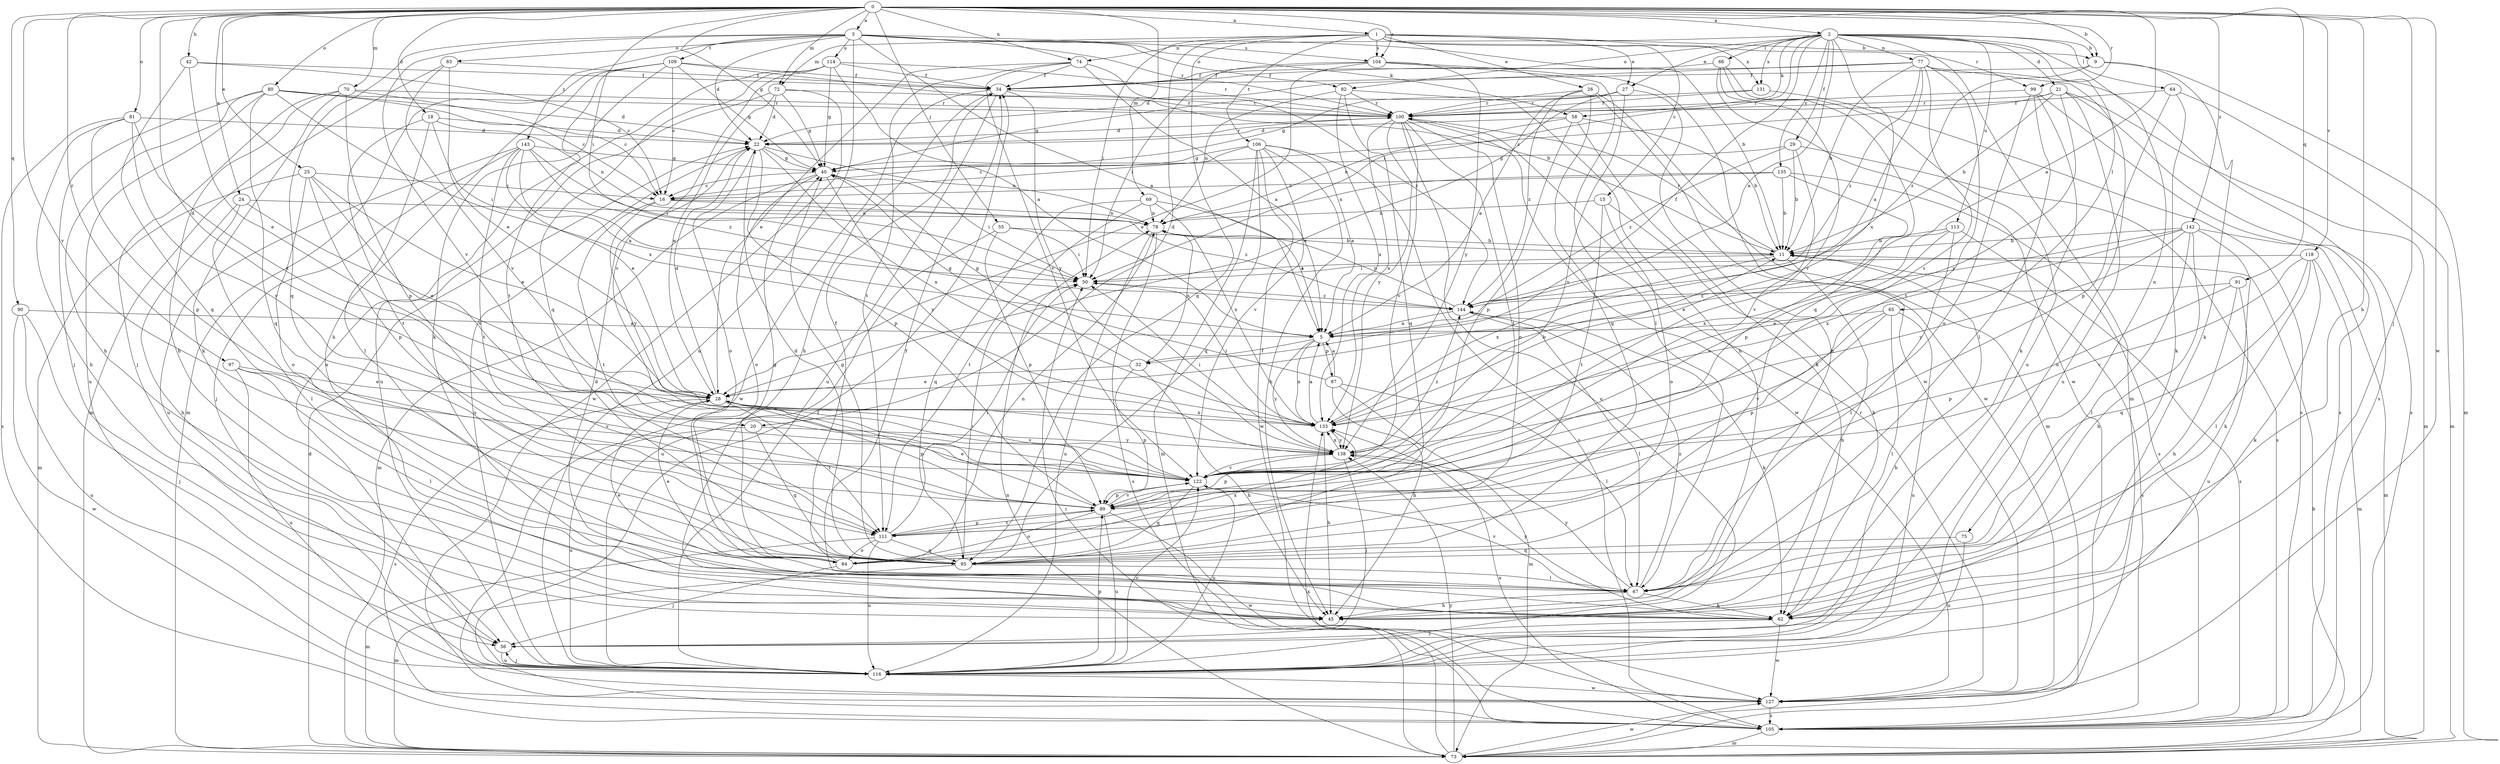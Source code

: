 strict digraph  {
0;
1;
2;
3;
5;
9;
11;
15;
16;
18;
20;
21;
22;
24;
25;
26;
27;
28;
29;
32;
34;
40;
42;
45;
50;
55;
56;
58;
62;
64;
65;
66;
67;
69;
70;
72;
73;
74;
75;
77;
78;
80;
81;
82;
83;
84;
87;
89;
90;
91;
95;
97;
99;
100;
104;
105;
106;
109;
111;
113;
114;
116;
118;
122;
127;
131;
133;
135;
138;
142;
143;
144;
0 -> 1  [label=a];
0 -> 2  [label=a];
0 -> 3  [label=a];
0 -> 5  [label=a];
0 -> 9  [label=b];
0 -> 18  [label=d];
0 -> 20  [label=d];
0 -> 24  [label=e];
0 -> 25  [label=e];
0 -> 40  [label=g];
0 -> 42  [label=h];
0 -> 45  [label=h];
0 -> 50  [label=i];
0 -> 55  [label=j];
0 -> 56  [label=j];
0 -> 69  [label=m];
0 -> 70  [label=m];
0 -> 72  [label=m];
0 -> 74  [label=n];
0 -> 80  [label=o];
0 -> 81  [label=o];
0 -> 90  [label=q];
0 -> 91  [label=q];
0 -> 97  [label=r];
0 -> 99  [label=r];
0 -> 104  [label=s];
0 -> 118  [label=v];
0 -> 122  [label=v];
0 -> 127  [label=w];
0 -> 142  [label=z];
1 -> 9  [label=b];
1 -> 15  [label=c];
1 -> 20  [label=d];
1 -> 26  [label=e];
1 -> 27  [label=e];
1 -> 50  [label=i];
1 -> 72  [label=m];
1 -> 95  [label=q];
1 -> 99  [label=r];
1 -> 104  [label=s];
1 -> 106  [label=t];
1 -> 131  [label=x];
2 -> 5  [label=a];
2 -> 9  [label=b];
2 -> 21  [label=d];
2 -> 27  [label=e];
2 -> 29  [label=f];
2 -> 32  [label=f];
2 -> 50  [label=i];
2 -> 58  [label=k];
2 -> 64  [label=l];
2 -> 65  [label=l];
2 -> 66  [label=l];
2 -> 73  [label=m];
2 -> 74  [label=n];
2 -> 75  [label=n];
2 -> 77  [label=n];
2 -> 82  [label=o];
2 -> 113  [label=u];
2 -> 131  [label=x];
2 -> 133  [label=x];
2 -> 135  [label=y];
3 -> 5  [label=a];
3 -> 11  [label=b];
3 -> 22  [label=d];
3 -> 58  [label=k];
3 -> 82  [label=o];
3 -> 83  [label=o];
3 -> 95  [label=q];
3 -> 100  [label=r];
3 -> 104  [label=s];
3 -> 109  [label=t];
3 -> 114  [label=u];
3 -> 116  [label=u];
3 -> 122  [label=v];
3 -> 143  [label=z];
5 -> 32  [label=f];
5 -> 87  [label=p];
5 -> 133  [label=x];
5 -> 138  [label=y];
9 -> 34  [label=f];
9 -> 62  [label=k];
9 -> 73  [label=m];
9 -> 144  [label=z];
11 -> 45  [label=h];
11 -> 50  [label=i];
11 -> 100  [label=r];
11 -> 105  [label=s];
11 -> 133  [label=x];
15 -> 62  [label=k];
15 -> 78  [label=n];
15 -> 84  [label=o];
15 -> 111  [label=t];
16 -> 78  [label=n];
16 -> 111  [label=t];
16 -> 138  [label=y];
16 -> 144  [label=z];
18 -> 22  [label=d];
18 -> 50  [label=i];
18 -> 67  [label=l];
18 -> 78  [label=n];
18 -> 111  [label=t];
20 -> 95  [label=q];
20 -> 116  [label=u];
20 -> 138  [label=y];
21 -> 11  [label=b];
21 -> 16  [label=c];
21 -> 73  [label=m];
21 -> 100  [label=r];
21 -> 105  [label=s];
21 -> 116  [label=u];
21 -> 138  [label=y];
22 -> 40  [label=g];
22 -> 78  [label=n];
22 -> 84  [label=o];
22 -> 89  [label=p];
22 -> 100  [label=r];
22 -> 116  [label=u];
22 -> 133  [label=x];
24 -> 28  [label=e];
24 -> 45  [label=h];
24 -> 67  [label=l];
24 -> 78  [label=n];
25 -> 16  [label=c];
25 -> 28  [label=e];
25 -> 73  [label=m];
25 -> 84  [label=o];
25 -> 89  [label=p];
25 -> 122  [label=v];
26 -> 5  [label=a];
26 -> 73  [label=m];
26 -> 95  [label=q];
26 -> 100  [label=r];
26 -> 127  [label=w];
26 -> 144  [label=z];
27 -> 28  [label=e];
27 -> 40  [label=g];
27 -> 45  [label=h];
27 -> 100  [label=r];
27 -> 122  [label=v];
28 -> 22  [label=d];
28 -> 89  [label=p];
28 -> 105  [label=s];
28 -> 111  [label=t];
28 -> 122  [label=v];
28 -> 133  [label=x];
29 -> 11  [label=b];
29 -> 40  [label=g];
29 -> 105  [label=s];
29 -> 122  [label=v];
29 -> 144  [label=z];
32 -> 28  [label=e];
32 -> 40  [label=g];
32 -> 45  [label=h];
32 -> 78  [label=n];
32 -> 89  [label=p];
34 -> 45  [label=h];
34 -> 100  [label=r];
34 -> 116  [label=u];
34 -> 127  [label=w];
34 -> 138  [label=y];
40 -> 16  [label=c];
40 -> 50  [label=i];
40 -> 73  [label=m];
40 -> 84  [label=o];
40 -> 138  [label=y];
42 -> 16  [label=c];
42 -> 28  [label=e];
42 -> 34  [label=f];
42 -> 95  [label=q];
50 -> 144  [label=z];
55 -> 11  [label=b];
55 -> 50  [label=i];
55 -> 89  [label=p];
55 -> 116  [label=u];
56 -> 116  [label=u];
58 -> 11  [label=b];
58 -> 22  [label=d];
58 -> 62  [label=k];
58 -> 78  [label=n];
58 -> 89  [label=p];
62 -> 22  [label=d];
62 -> 34  [label=f];
62 -> 56  [label=j];
62 -> 127  [label=w];
62 -> 138  [label=y];
64 -> 62  [label=k];
64 -> 73  [label=m];
64 -> 89  [label=p];
64 -> 100  [label=r];
65 -> 5  [label=a];
65 -> 67  [label=l];
65 -> 89  [label=p];
65 -> 116  [label=u];
65 -> 122  [label=v];
66 -> 34  [label=f];
66 -> 95  [label=q];
66 -> 116  [label=u];
66 -> 122  [label=v];
66 -> 127  [label=w];
67 -> 28  [label=e];
67 -> 45  [label=h];
67 -> 62  [label=k];
67 -> 122  [label=v];
67 -> 138  [label=y];
67 -> 144  [label=z];
69 -> 5  [label=a];
69 -> 78  [label=n];
69 -> 95  [label=q];
69 -> 111  [label=t];
69 -> 133  [label=x];
70 -> 16  [label=c];
70 -> 45  [label=h];
70 -> 56  [label=j];
70 -> 62  [label=k];
70 -> 89  [label=p];
70 -> 100  [label=r];
72 -> 22  [label=d];
72 -> 28  [label=e];
72 -> 40  [label=g];
72 -> 100  [label=r];
72 -> 116  [label=u];
72 -> 127  [label=w];
73 -> 11  [label=b];
73 -> 22  [label=d];
73 -> 78  [label=n];
73 -> 127  [label=w];
73 -> 133  [label=x];
73 -> 138  [label=y];
74 -> 5  [label=a];
74 -> 28  [label=e];
74 -> 34  [label=f];
74 -> 111  [label=t];
74 -> 122  [label=v];
74 -> 144  [label=z];
75 -> 95  [label=q];
75 -> 116  [label=u];
77 -> 5  [label=a];
77 -> 11  [label=b];
77 -> 22  [label=d];
77 -> 34  [label=f];
77 -> 105  [label=s];
77 -> 111  [label=t];
77 -> 116  [label=u];
77 -> 122  [label=v];
77 -> 144  [label=z];
78 -> 11  [label=b];
78 -> 105  [label=s];
78 -> 116  [label=u];
80 -> 16  [label=c];
80 -> 22  [label=d];
80 -> 45  [label=h];
80 -> 56  [label=j];
80 -> 95  [label=q];
80 -> 100  [label=r];
80 -> 116  [label=u];
80 -> 133  [label=x];
81 -> 22  [label=d];
81 -> 45  [label=h];
81 -> 89  [label=p];
81 -> 105  [label=s];
81 -> 122  [label=v];
81 -> 133  [label=x];
82 -> 45  [label=h];
82 -> 78  [label=n];
82 -> 95  [label=q];
82 -> 100  [label=r];
82 -> 133  [label=x];
83 -> 28  [label=e];
83 -> 34  [label=f];
83 -> 73  [label=m];
83 -> 122  [label=v];
84 -> 28  [label=e];
84 -> 34  [label=f];
84 -> 40  [label=g];
84 -> 56  [label=j];
84 -> 78  [label=n];
84 -> 133  [label=x];
87 -> 5  [label=a];
87 -> 40  [label=g];
87 -> 45  [label=h];
87 -> 67  [label=l];
87 -> 73  [label=m];
89 -> 28  [label=e];
89 -> 84  [label=o];
89 -> 111  [label=t];
89 -> 116  [label=u];
89 -> 122  [label=v];
89 -> 127  [label=w];
90 -> 5  [label=a];
90 -> 56  [label=j];
90 -> 116  [label=u];
90 -> 127  [label=w];
91 -> 45  [label=h];
91 -> 89  [label=p];
91 -> 116  [label=u];
91 -> 144  [label=z];
95 -> 22  [label=d];
95 -> 40  [label=g];
95 -> 50  [label=i];
95 -> 67  [label=l];
95 -> 73  [label=m];
97 -> 28  [label=e];
97 -> 67  [label=l];
97 -> 116  [label=u];
97 -> 122  [label=v];
99 -> 62  [label=k];
99 -> 67  [label=l];
99 -> 84  [label=o];
99 -> 100  [label=r];
99 -> 105  [label=s];
100 -> 22  [label=d];
100 -> 84  [label=o];
100 -> 111  [label=t];
100 -> 116  [label=u];
100 -> 122  [label=v];
100 -> 127  [label=w];
100 -> 133  [label=x];
100 -> 138  [label=y];
104 -> 28  [label=e];
104 -> 34  [label=f];
104 -> 50  [label=i];
104 -> 67  [label=l];
104 -> 127  [label=w];
104 -> 138  [label=y];
105 -> 34  [label=f];
105 -> 50  [label=i];
105 -> 73  [label=m];
105 -> 133  [label=x];
106 -> 5  [label=a];
106 -> 16  [label=c];
106 -> 40  [label=g];
106 -> 45  [label=h];
106 -> 73  [label=m];
106 -> 95  [label=q];
106 -> 105  [label=s];
106 -> 122  [label=v];
106 -> 127  [label=w];
109 -> 11  [label=b];
109 -> 16  [label=c];
109 -> 34  [label=f];
109 -> 40  [label=g];
109 -> 45  [label=h];
109 -> 62  [label=k];
109 -> 73  [label=m];
109 -> 111  [label=t];
111 -> 50  [label=i];
111 -> 73  [label=m];
111 -> 84  [label=o];
111 -> 89  [label=p];
111 -> 95  [label=q];
111 -> 116  [label=u];
113 -> 11  [label=b];
113 -> 67  [label=l];
113 -> 105  [label=s];
113 -> 122  [label=v];
113 -> 133  [label=x];
114 -> 5  [label=a];
114 -> 34  [label=f];
114 -> 40  [label=g];
114 -> 95  [label=q];
114 -> 100  [label=r];
114 -> 116  [label=u];
114 -> 122  [label=v];
116 -> 11  [label=b];
116 -> 56  [label=j];
116 -> 89  [label=p];
116 -> 122  [label=v];
116 -> 127  [label=w];
118 -> 50  [label=i];
118 -> 62  [label=k];
118 -> 67  [label=l];
118 -> 73  [label=m];
118 -> 95  [label=q];
118 -> 122  [label=v];
122 -> 89  [label=p];
122 -> 95  [label=q];
122 -> 116  [label=u];
127 -> 100  [label=r];
127 -> 105  [label=s];
131 -> 40  [label=g];
131 -> 100  [label=r];
131 -> 105  [label=s];
133 -> 5  [label=a];
133 -> 11  [label=b];
133 -> 45  [label=h];
133 -> 50  [label=i];
133 -> 138  [label=y];
135 -> 11  [label=b];
135 -> 16  [label=c];
135 -> 78  [label=n];
135 -> 89  [label=p];
135 -> 105  [label=s];
138 -> 50  [label=i];
138 -> 56  [label=j];
138 -> 89  [label=p];
138 -> 122  [label=v];
138 -> 133  [label=x];
138 -> 144  [label=z];
142 -> 11  [label=b];
142 -> 28  [label=e];
142 -> 45  [label=h];
142 -> 62  [label=k];
142 -> 67  [label=l];
142 -> 73  [label=m];
142 -> 133  [label=x];
142 -> 138  [label=y];
143 -> 5  [label=a];
143 -> 28  [label=e];
143 -> 40  [label=g];
143 -> 50  [label=i];
143 -> 56  [label=j];
143 -> 111  [label=t];
143 -> 116  [label=u];
143 -> 144  [label=z];
144 -> 5  [label=a];
144 -> 62  [label=k];
144 -> 67  [label=l];
144 -> 78  [label=n];
}
